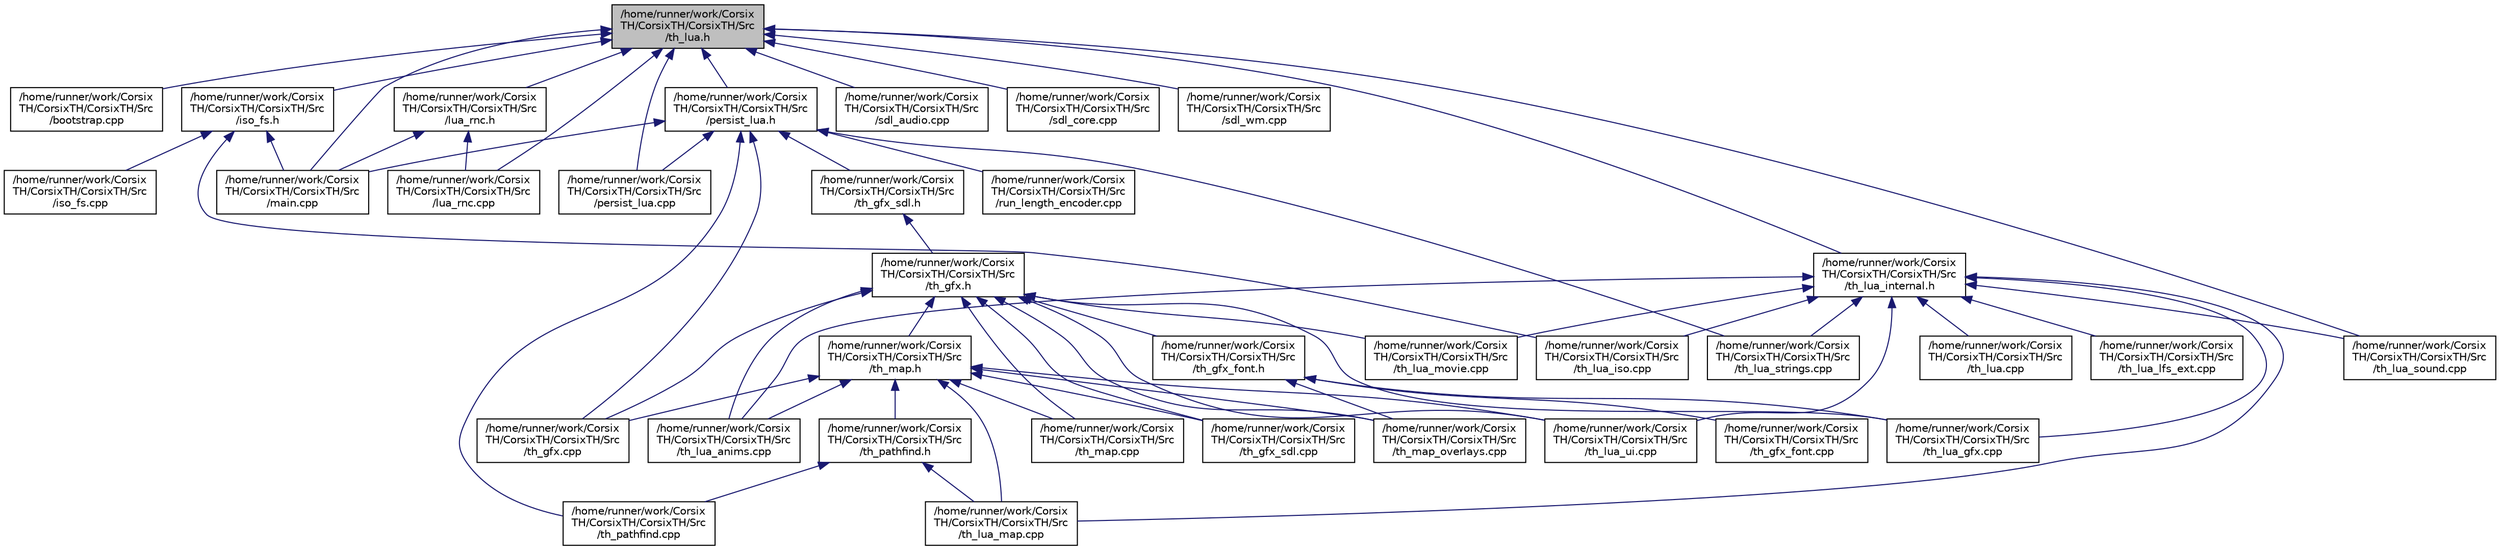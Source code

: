 digraph "/home/runner/work/CorsixTH/CorsixTH/CorsixTH/Src/th_lua.h"
{
 // LATEX_PDF_SIZE
  edge [fontname="Helvetica",fontsize="10",labelfontname="Helvetica",labelfontsize="10"];
  node [fontname="Helvetica",fontsize="10",shape=record];
  Node1 [label="/home/runner/work/Corsix\lTH/CorsixTH/CorsixTH/Src\l/th_lua.h",height=0.2,width=0.4,color="black", fillcolor="grey75", style="filled", fontcolor="black",tooltip=" "];
  Node1 -> Node2 [dir="back",color="midnightblue",fontsize="10",style="solid",fontname="Helvetica"];
  Node2 [label="/home/runner/work/Corsix\lTH/CorsixTH/CorsixTH/Src\l/bootstrap.cpp",height=0.2,width=0.4,color="black", fillcolor="white", style="filled",URL="$bootstrap_8cpp.html",tooltip=" "];
  Node1 -> Node3 [dir="back",color="midnightblue",fontsize="10",style="solid",fontname="Helvetica"];
  Node3 [label="/home/runner/work/Corsix\lTH/CorsixTH/CorsixTH/Src\l/iso_fs.h",height=0.2,width=0.4,color="black", fillcolor="white", style="filled",URL="$iso__fs_8h.html",tooltip=" "];
  Node3 -> Node4 [dir="back",color="midnightblue",fontsize="10",style="solid",fontname="Helvetica"];
  Node4 [label="/home/runner/work/Corsix\lTH/CorsixTH/CorsixTH/Src\l/iso_fs.cpp",height=0.2,width=0.4,color="black", fillcolor="white", style="filled",URL="$iso__fs_8cpp.html",tooltip=" "];
  Node3 -> Node5 [dir="back",color="midnightblue",fontsize="10",style="solid",fontname="Helvetica"];
  Node5 [label="/home/runner/work/Corsix\lTH/CorsixTH/CorsixTH/Src\l/main.cpp",height=0.2,width=0.4,color="black", fillcolor="white", style="filled",URL="$main_8cpp.html",tooltip=" "];
  Node3 -> Node6 [dir="back",color="midnightblue",fontsize="10",style="solid",fontname="Helvetica"];
  Node6 [label="/home/runner/work/Corsix\lTH/CorsixTH/CorsixTH/Src\l/th_lua_iso.cpp",height=0.2,width=0.4,color="black", fillcolor="white", style="filled",URL="$th__lua__iso_8cpp.html",tooltip=" "];
  Node1 -> Node7 [dir="back",color="midnightblue",fontsize="10",style="solid",fontname="Helvetica"];
  Node7 [label="/home/runner/work/Corsix\lTH/CorsixTH/CorsixTH/Src\l/lua_rnc.h",height=0.2,width=0.4,color="black", fillcolor="white", style="filled",URL="$lua__rnc_8h.html",tooltip=" "];
  Node7 -> Node8 [dir="back",color="midnightblue",fontsize="10",style="solid",fontname="Helvetica"];
  Node8 [label="/home/runner/work/Corsix\lTH/CorsixTH/CorsixTH/Src\l/lua_rnc.cpp",height=0.2,width=0.4,color="black", fillcolor="white", style="filled",URL="$lua__rnc_8cpp.html",tooltip=" "];
  Node7 -> Node5 [dir="back",color="midnightblue",fontsize="10",style="solid",fontname="Helvetica"];
  Node1 -> Node8 [dir="back",color="midnightblue",fontsize="10",style="solid",fontname="Helvetica"];
  Node1 -> Node9 [dir="back",color="midnightblue",fontsize="10",style="solid",fontname="Helvetica"];
  Node9 [label="/home/runner/work/Corsix\lTH/CorsixTH/CorsixTH/Src\l/persist_lua.h",height=0.2,width=0.4,color="black", fillcolor="white", style="filled",URL="$persist__lua_8h.html",tooltip=" "];
  Node9 -> Node5 [dir="back",color="midnightblue",fontsize="10",style="solid",fontname="Helvetica"];
  Node9 -> Node10 [dir="back",color="midnightblue",fontsize="10",style="solid",fontname="Helvetica"];
  Node10 [label="/home/runner/work/Corsix\lTH/CorsixTH/CorsixTH/Src\l/persist_lua.cpp",height=0.2,width=0.4,color="black", fillcolor="white", style="filled",URL="$persist__lua_8cpp.html",tooltip=" "];
  Node9 -> Node11 [dir="back",color="midnightblue",fontsize="10",style="solid",fontname="Helvetica"];
  Node11 [label="/home/runner/work/Corsix\lTH/CorsixTH/CorsixTH/Src\l/run_length_encoder.cpp",height=0.2,width=0.4,color="black", fillcolor="white", style="filled",URL="$run__length__encoder_8cpp.html",tooltip=" "];
  Node9 -> Node12 [dir="back",color="midnightblue",fontsize="10",style="solid",fontname="Helvetica"];
  Node12 [label="/home/runner/work/Corsix\lTH/CorsixTH/CorsixTH/Src\l/th_gfx_sdl.h",height=0.2,width=0.4,color="black", fillcolor="white", style="filled",URL="$th__gfx__sdl_8h.html",tooltip=" "];
  Node12 -> Node13 [dir="back",color="midnightblue",fontsize="10",style="solid",fontname="Helvetica"];
  Node13 [label="/home/runner/work/Corsix\lTH/CorsixTH/CorsixTH/Src\l/th_gfx.h",height=0.2,width=0.4,color="black", fillcolor="white", style="filled",URL="$th__gfx_8h.html",tooltip=" "];
  Node13 -> Node14 [dir="back",color="midnightblue",fontsize="10",style="solid",fontname="Helvetica"];
  Node14 [label="/home/runner/work/Corsix\lTH/CorsixTH/CorsixTH/Src\l/th_gfx.cpp",height=0.2,width=0.4,color="black", fillcolor="white", style="filled",URL="$th__gfx_8cpp.html",tooltip=" "];
  Node13 -> Node15 [dir="back",color="midnightblue",fontsize="10",style="solid",fontname="Helvetica"];
  Node15 [label="/home/runner/work/Corsix\lTH/CorsixTH/CorsixTH/Src\l/th_map.h",height=0.2,width=0.4,color="black", fillcolor="white", style="filled",URL="$th__map_8h.html",tooltip=" "];
  Node15 -> Node14 [dir="back",color="midnightblue",fontsize="10",style="solid",fontname="Helvetica"];
  Node15 -> Node16 [dir="back",color="midnightblue",fontsize="10",style="solid",fontname="Helvetica"];
  Node16 [label="/home/runner/work/Corsix\lTH/CorsixTH/CorsixTH/Src\l/th_gfx_sdl.cpp",height=0.2,width=0.4,color="black", fillcolor="white", style="filled",URL="$th__gfx__sdl_8cpp.html",tooltip=" "];
  Node15 -> Node17 [dir="back",color="midnightblue",fontsize="10",style="solid",fontname="Helvetica"];
  Node17 [label="/home/runner/work/Corsix\lTH/CorsixTH/CorsixTH/Src\l/th_lua_anims.cpp",height=0.2,width=0.4,color="black", fillcolor="white", style="filled",URL="$th__lua__anims_8cpp.html",tooltip=" "];
  Node15 -> Node18 [dir="back",color="midnightblue",fontsize="10",style="solid",fontname="Helvetica"];
  Node18 [label="/home/runner/work/Corsix\lTH/CorsixTH/CorsixTH/Src\l/th_lua_map.cpp",height=0.2,width=0.4,color="black", fillcolor="white", style="filled",URL="$th__lua__map_8cpp.html",tooltip=" "];
  Node15 -> Node19 [dir="back",color="midnightblue",fontsize="10",style="solid",fontname="Helvetica"];
  Node19 [label="/home/runner/work/Corsix\lTH/CorsixTH/CorsixTH/Src\l/th_pathfind.h",height=0.2,width=0.4,color="black", fillcolor="white", style="filled",URL="$th__pathfind_8h.html",tooltip=" "];
  Node19 -> Node18 [dir="back",color="midnightblue",fontsize="10",style="solid",fontname="Helvetica"];
  Node19 -> Node20 [dir="back",color="midnightblue",fontsize="10",style="solid",fontname="Helvetica"];
  Node20 [label="/home/runner/work/Corsix\lTH/CorsixTH/CorsixTH/Src\l/th_pathfind.cpp",height=0.2,width=0.4,color="black", fillcolor="white", style="filled",URL="$th__pathfind_8cpp.html",tooltip=" "];
  Node15 -> Node21 [dir="back",color="midnightblue",fontsize="10",style="solid",fontname="Helvetica"];
  Node21 [label="/home/runner/work/Corsix\lTH/CorsixTH/CorsixTH/Src\l/th_lua_ui.cpp",height=0.2,width=0.4,color="black", fillcolor="white", style="filled",URL="$th__lua__ui_8cpp.html",tooltip=" "];
  Node15 -> Node22 [dir="back",color="midnightblue",fontsize="10",style="solid",fontname="Helvetica"];
  Node22 [label="/home/runner/work/Corsix\lTH/CorsixTH/CorsixTH/Src\l/th_map.cpp",height=0.2,width=0.4,color="black", fillcolor="white", style="filled",URL="$th__map_8cpp.html",tooltip=" "];
  Node15 -> Node23 [dir="back",color="midnightblue",fontsize="10",style="solid",fontname="Helvetica"];
  Node23 [label="/home/runner/work/Corsix\lTH/CorsixTH/CorsixTH/Src\l/th_map_overlays.cpp",height=0.2,width=0.4,color="black", fillcolor="white", style="filled",URL="$th__map__overlays_8cpp.html",tooltip=" "];
  Node13 -> Node24 [dir="back",color="midnightblue",fontsize="10",style="solid",fontname="Helvetica"];
  Node24 [label="/home/runner/work/Corsix\lTH/CorsixTH/CorsixTH/Src\l/th_gfx_font.h",height=0.2,width=0.4,color="black", fillcolor="white", style="filled",URL="$th__gfx__font_8h.html",tooltip=" "];
  Node24 -> Node25 [dir="back",color="midnightblue",fontsize="10",style="solid",fontname="Helvetica"];
  Node25 [label="/home/runner/work/Corsix\lTH/CorsixTH/CorsixTH/Src\l/th_gfx_font.cpp",height=0.2,width=0.4,color="black", fillcolor="white", style="filled",URL="$th__gfx__font_8cpp.html",tooltip=" "];
  Node24 -> Node26 [dir="back",color="midnightblue",fontsize="10",style="solid",fontname="Helvetica"];
  Node26 [label="/home/runner/work/Corsix\lTH/CorsixTH/CorsixTH/Src\l/th_lua_gfx.cpp",height=0.2,width=0.4,color="black", fillcolor="white", style="filled",URL="$th__lua__gfx_8cpp.html",tooltip=" "];
  Node24 -> Node23 [dir="back",color="midnightblue",fontsize="10",style="solid",fontname="Helvetica"];
  Node13 -> Node16 [dir="back",color="midnightblue",fontsize="10",style="solid",fontname="Helvetica"];
  Node13 -> Node17 [dir="back",color="midnightblue",fontsize="10",style="solid",fontname="Helvetica"];
  Node13 -> Node26 [dir="back",color="midnightblue",fontsize="10",style="solid",fontname="Helvetica"];
  Node13 -> Node27 [dir="back",color="midnightblue",fontsize="10",style="solid",fontname="Helvetica"];
  Node27 [label="/home/runner/work/Corsix\lTH/CorsixTH/CorsixTH/Src\l/th_lua_movie.cpp",height=0.2,width=0.4,color="black", fillcolor="white", style="filled",URL="$th__lua__movie_8cpp.html",tooltip=" "];
  Node13 -> Node21 [dir="back",color="midnightblue",fontsize="10",style="solid",fontname="Helvetica"];
  Node13 -> Node22 [dir="back",color="midnightblue",fontsize="10",style="solid",fontname="Helvetica"];
  Node13 -> Node23 [dir="back",color="midnightblue",fontsize="10",style="solid",fontname="Helvetica"];
  Node9 -> Node14 [dir="back",color="midnightblue",fontsize="10",style="solid",fontname="Helvetica"];
  Node9 -> Node28 [dir="back",color="midnightblue",fontsize="10",style="solid",fontname="Helvetica"];
  Node28 [label="/home/runner/work/Corsix\lTH/CorsixTH/CorsixTH/Src\l/th_lua_strings.cpp",height=0.2,width=0.4,color="black", fillcolor="white", style="filled",URL="$th__lua__strings_8cpp.html",tooltip=" "];
  Node9 -> Node20 [dir="back",color="midnightblue",fontsize="10",style="solid",fontname="Helvetica"];
  Node1 -> Node5 [dir="back",color="midnightblue",fontsize="10",style="solid",fontname="Helvetica"];
  Node1 -> Node10 [dir="back",color="midnightblue",fontsize="10",style="solid",fontname="Helvetica"];
  Node1 -> Node29 [dir="back",color="midnightblue",fontsize="10",style="solid",fontname="Helvetica"];
  Node29 [label="/home/runner/work/Corsix\lTH/CorsixTH/CorsixTH/Src\l/sdl_audio.cpp",height=0.2,width=0.4,color="black", fillcolor="white", style="filled",URL="$sdl__audio_8cpp.html",tooltip=" "];
  Node1 -> Node30 [dir="back",color="midnightblue",fontsize="10",style="solid",fontname="Helvetica"];
  Node30 [label="/home/runner/work/Corsix\lTH/CorsixTH/CorsixTH/Src\l/sdl_core.cpp",height=0.2,width=0.4,color="black", fillcolor="white", style="filled",URL="$sdl__core_8cpp.html",tooltip=" "];
  Node1 -> Node31 [dir="back",color="midnightblue",fontsize="10",style="solid",fontname="Helvetica"];
  Node31 [label="/home/runner/work/Corsix\lTH/CorsixTH/CorsixTH/Src\l/sdl_wm.cpp",height=0.2,width=0.4,color="black", fillcolor="white", style="filled",URL="$sdl__wm_8cpp.html",tooltip=" "];
  Node1 -> Node32 [dir="back",color="midnightblue",fontsize="10",style="solid",fontname="Helvetica"];
  Node32 [label="/home/runner/work/Corsix\lTH/CorsixTH/CorsixTH/Src\l/th_lua_internal.h",height=0.2,width=0.4,color="black", fillcolor="white", style="filled",URL="$th__lua__internal_8h.html",tooltip=" "];
  Node32 -> Node33 [dir="back",color="midnightblue",fontsize="10",style="solid",fontname="Helvetica"];
  Node33 [label="/home/runner/work/Corsix\lTH/CorsixTH/CorsixTH/Src\l/th_lua.cpp",height=0.2,width=0.4,color="black", fillcolor="white", style="filled",URL="$th__lua_8cpp.html",tooltip=" "];
  Node32 -> Node17 [dir="back",color="midnightblue",fontsize="10",style="solid",fontname="Helvetica"];
  Node32 -> Node26 [dir="back",color="midnightblue",fontsize="10",style="solid",fontname="Helvetica"];
  Node32 -> Node6 [dir="back",color="midnightblue",fontsize="10",style="solid",fontname="Helvetica"];
  Node32 -> Node34 [dir="back",color="midnightblue",fontsize="10",style="solid",fontname="Helvetica"];
  Node34 [label="/home/runner/work/Corsix\lTH/CorsixTH/CorsixTH/Src\l/th_lua_lfs_ext.cpp",height=0.2,width=0.4,color="black", fillcolor="white", style="filled",URL="$th__lua__lfs__ext_8cpp.html",tooltip=" "];
  Node32 -> Node18 [dir="back",color="midnightblue",fontsize="10",style="solid",fontname="Helvetica"];
  Node32 -> Node27 [dir="back",color="midnightblue",fontsize="10",style="solid",fontname="Helvetica"];
  Node32 -> Node35 [dir="back",color="midnightblue",fontsize="10",style="solid",fontname="Helvetica"];
  Node35 [label="/home/runner/work/Corsix\lTH/CorsixTH/CorsixTH/Src\l/th_lua_sound.cpp",height=0.2,width=0.4,color="black", fillcolor="white", style="filled",URL="$th__lua__sound_8cpp.html",tooltip=" "];
  Node32 -> Node28 [dir="back",color="midnightblue",fontsize="10",style="solid",fontname="Helvetica"];
  Node32 -> Node21 [dir="back",color="midnightblue",fontsize="10",style="solid",fontname="Helvetica"];
  Node1 -> Node35 [dir="back",color="midnightblue",fontsize="10",style="solid",fontname="Helvetica"];
}
